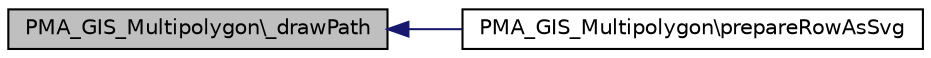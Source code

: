 digraph G
{
  edge [fontname="Helvetica",fontsize="10",labelfontname="Helvetica",labelfontsize="10"];
  node [fontname="Helvetica",fontsize="10",shape=record];
  rankdir="LR";
  Node1 [label="PMA_GIS_Multipolygon\\_drawPath",height=0.2,width=0.4,color="black", fillcolor="grey75", style="filled" fontcolor="black"];
  Node1 -> Node2 [dir="back",color="midnightblue",fontsize="10",style="solid",fontname="Helvetica"];
  Node2 [label="PMA_GIS_Multipolygon\\prepareRowAsSvg",height=0.2,width=0.4,color="black", fillcolor="white", style="filled",URL="$classPMA__GIS__Multipolygon.html#a5f528138c821e045c2587f9e57e1259a",tooltip="Prepares and returns the code related to a row in the GIS dataset as SVG."];
}
